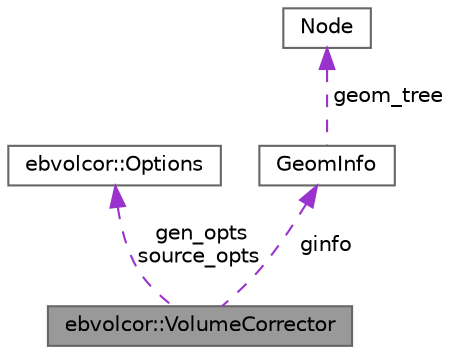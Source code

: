 digraph "ebvolcor::VolumeCorrector"
{
 // LATEX_PDF_SIZE
  bgcolor="transparent";
  edge [fontname=Helvetica,fontsize=10,labelfontname=Helvetica,labelfontsize=10];
  node [fontname=Helvetica,fontsize=10,shape=box,height=0.2,width=0.4];
  Node1 [label="ebvolcor::VolumeCorrector",height=0.2,width=0.4,color="gray40", fillcolor="grey60", style="filled", fontcolor="black",tooltip="An object for controlling the volume correction routine."];
  Node2 -> Node1 [dir="back",color="darkorchid3",style="dashed",label=" gen_opts\nsource_opts" ];
  Node2 [label="ebvolcor::Options",height=0.2,width=0.4,color="gray40", fillcolor="white", style="filled",URL="$classebvolcor_1_1Options.html",tooltip="Volume correction initialization helper class."];
  Node3 -> Node1 [dir="back",color="darkorchid3",style="dashed",label=" ginfo" ];
  Node3 [label="GeomInfo",height=0.2,width=0.4,color="gray40", fillcolor="white", style="filled",URL="$classGeomInfo.html",tooltip="a container for organizing meta data about the geometries"];
  Node4 -> Node3 [dir="back",color="darkorchid3",style="dashed",label=" geom_tree" ];
  Node4 [label="Node",height=0.2,width=0.4,color="gray40", fillcolor="white", style="filled",URL="$classNode.html",tooltip=" "];
}
